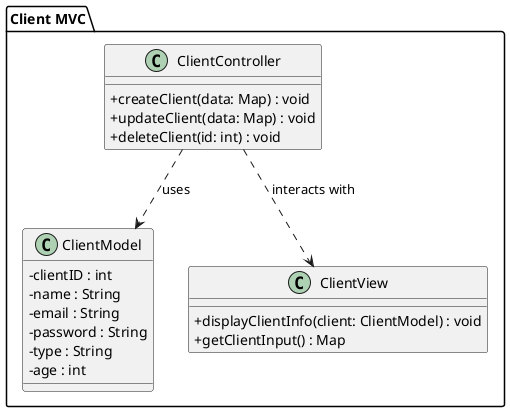 @startuml

skinparam classAttributeIconSize 0

' ---------------------------
' Client MVC
' ---------------------------
package "Client MVC" {
  class ClientModel {
    - clientID : int
    - name : String
    - email : String
    - password : String
    - type : String
    - age : int
  }

  class ClientView {
    + displayClientInfo(client: ClientModel) : void
    + getClientInput() : Map
  }

  class ClientController {
    + createClient(data: Map) : void
    + updateClient(data: Map) : void
    + deleteClient(id: int) : void
  }

  ClientController ..> ClientModel : uses
  ClientController ..> ClientView : interacts with
}
@enduml